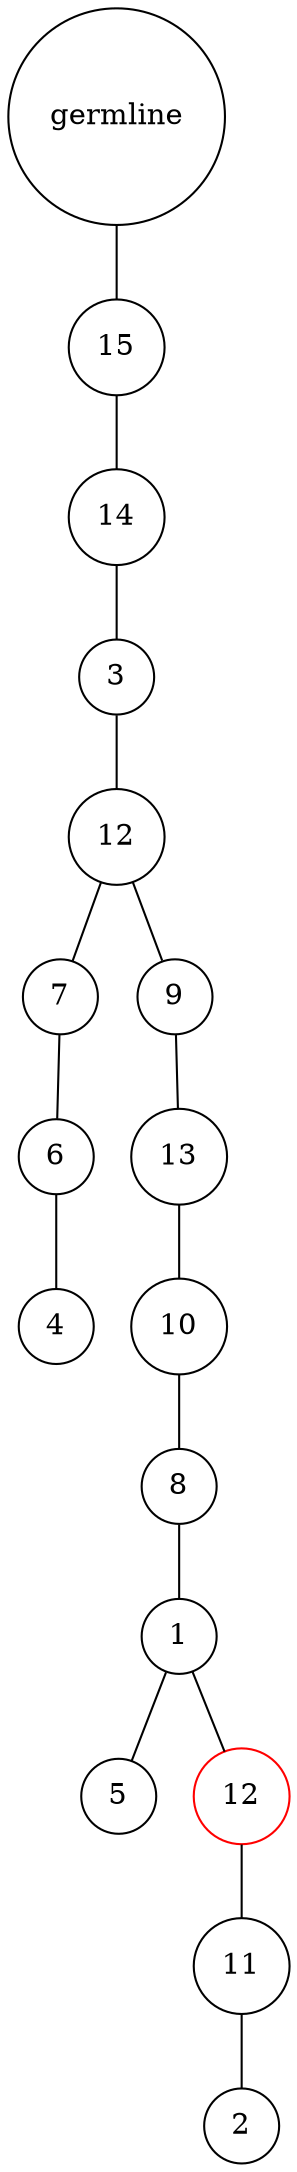 graph {
	rankdir=UD;
	splines=line;
	node [shape=circle]
	"0x7f62539112b0" [label="germline"];
	"0x7f62539112e0" [label="15"];
	"0x7f62539112b0" -- "0x7f62539112e0" ;
	"0x7f6253911310" [label="14"];
	"0x7f62539112e0" -- "0x7f6253911310" ;
	"0x7f6253911340" [label="3"];
	"0x7f6253911310" -- "0x7f6253911340" ;
	"0x7f6253911370" [label="12"];
	"0x7f6253911340" -- "0x7f6253911370" ;
	"0x7f62539113a0" [label="7"];
	"0x7f6253911370" -- "0x7f62539113a0" ;
	"0x7f62539113d0" [label="6"];
	"0x7f62539113a0" -- "0x7f62539113d0" ;
	"0x7f6253911400" [label="4"];
	"0x7f62539113d0" -- "0x7f6253911400" ;
	"0x7f6253911430" [label="9"];
	"0x7f6253911370" -- "0x7f6253911430" ;
	"0x7f6253911460" [label="13"];
	"0x7f6253911430" -- "0x7f6253911460" ;
	"0x7f6253911490" [label="10"];
	"0x7f6253911460" -- "0x7f6253911490" ;
	"0x7f62539114c0" [label="8"];
	"0x7f6253911490" -- "0x7f62539114c0" ;
	"0x7f62539114f0" [label="1"];
	"0x7f62539114c0" -- "0x7f62539114f0" ;
	"0x7f6253911520" [label="5"];
	"0x7f62539114f0" -- "0x7f6253911520" ;
	"0x7f6253911550" [label="12",color="red"];
	"0x7f62539114f0" -- "0x7f6253911550" ;
	"0x7f6253911580" [label="11"];
	"0x7f6253911550" -- "0x7f6253911580" ;
	"0x7f62539115b0" [label="2"];
	"0x7f6253911580" -- "0x7f62539115b0" ;
}
